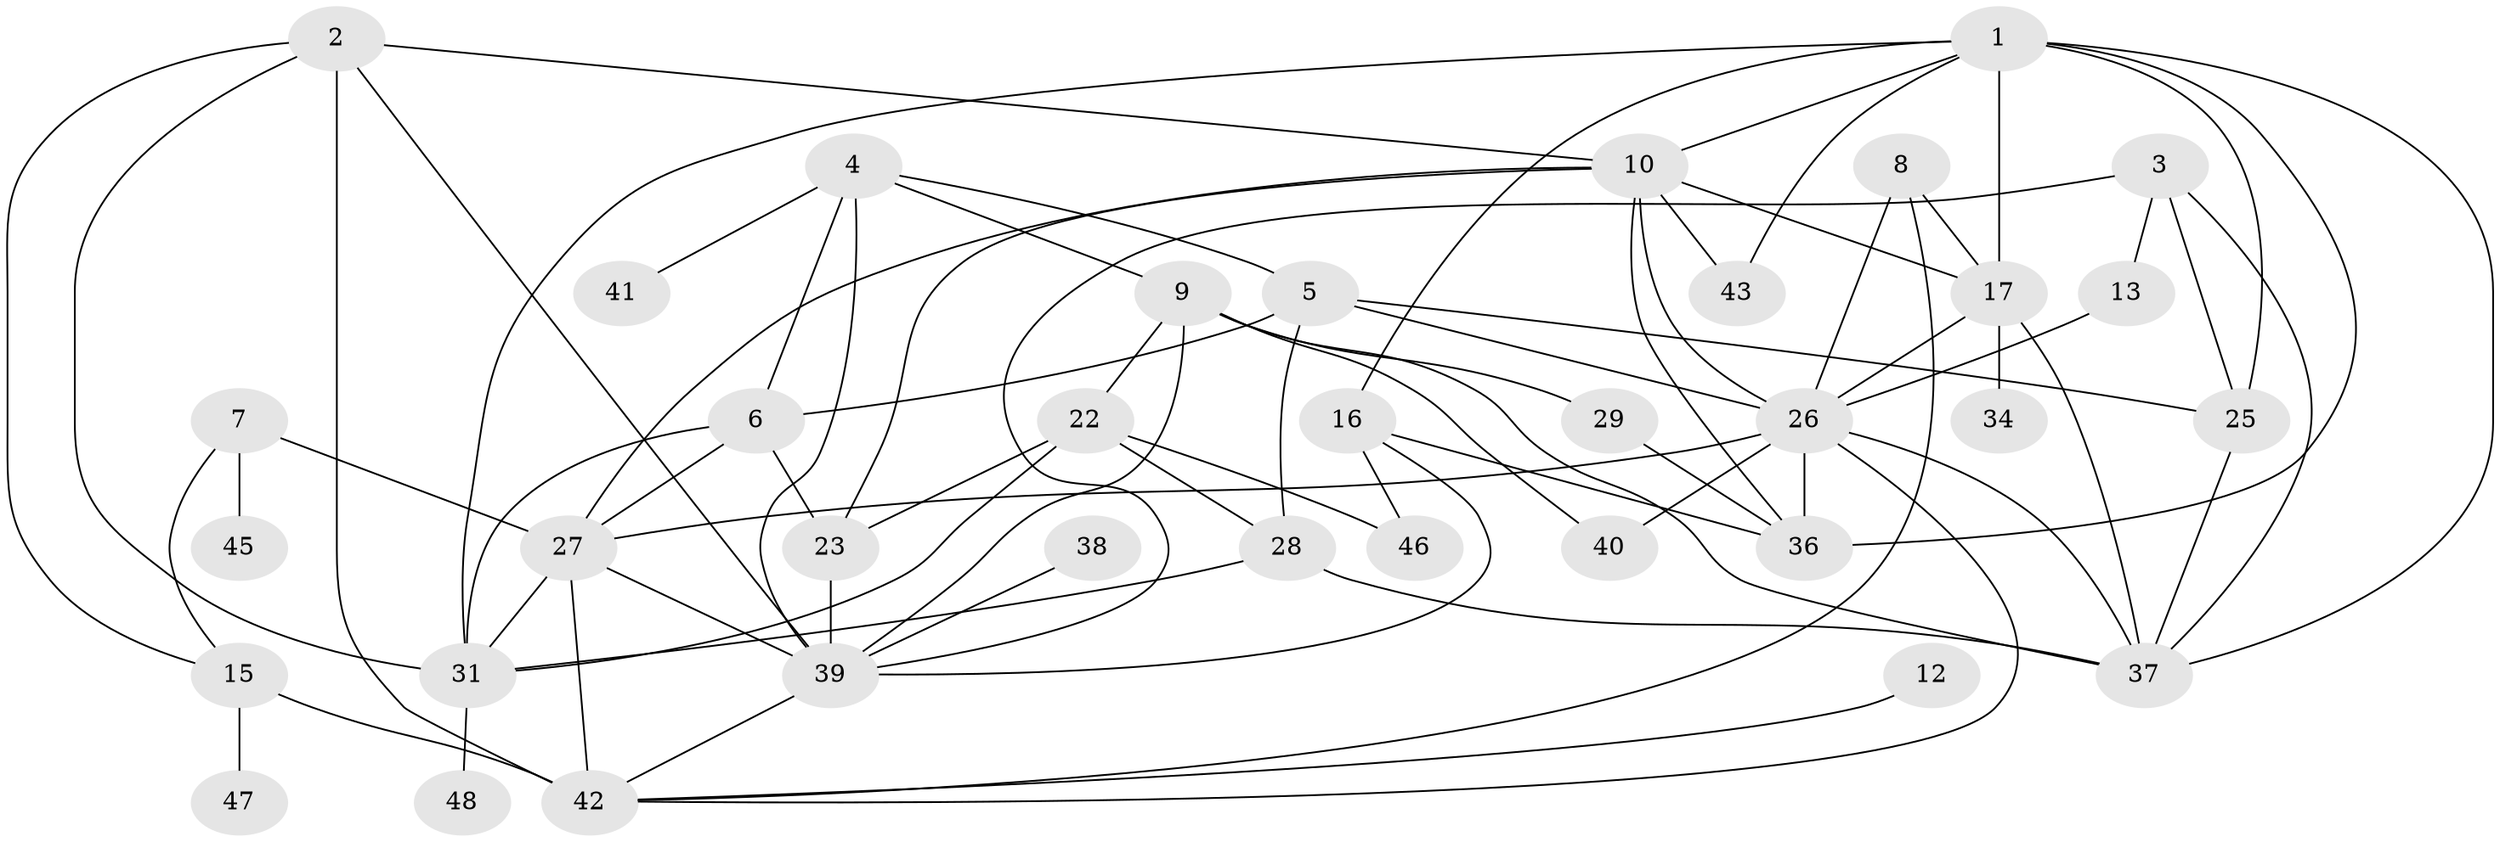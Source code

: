 // original degree distribution, {5: 0.03937007874015748, 4: 0.11811023622047244, 2: 0.28346456692913385, 1: 0.1732283464566929, 3: 0.2125984251968504, 0: 0.11023622047244094, 7: 0.031496062992125984, 6: 0.031496062992125984}
// Generated by graph-tools (version 1.1) at 2025/48/03/04/25 22:48:15]
// undirected, 36 vertices, 76 edges
graph export_dot {
  node [color=gray90,style=filled];
  1;
  2;
  3;
  4;
  5;
  6;
  7;
  8;
  9;
  10;
  12;
  13;
  15;
  16;
  17;
  22;
  23;
  25;
  26;
  27;
  28;
  29;
  31;
  34;
  36;
  37;
  38;
  39;
  40;
  41;
  42;
  43;
  45;
  46;
  47;
  48;
  1 -- 10 [weight=1.0];
  1 -- 16 [weight=1.0];
  1 -- 17 [weight=1.0];
  1 -- 25 [weight=1.0];
  1 -- 31 [weight=1.0];
  1 -- 36 [weight=2.0];
  1 -- 37 [weight=1.0];
  1 -- 43 [weight=1.0];
  2 -- 10 [weight=1.0];
  2 -- 15 [weight=1.0];
  2 -- 31 [weight=2.0];
  2 -- 39 [weight=2.0];
  2 -- 42 [weight=1.0];
  3 -- 13 [weight=1.0];
  3 -- 25 [weight=1.0];
  3 -- 37 [weight=1.0];
  3 -- 39 [weight=1.0];
  4 -- 5 [weight=1.0];
  4 -- 6 [weight=1.0];
  4 -- 9 [weight=1.0];
  4 -- 39 [weight=1.0];
  4 -- 41 [weight=1.0];
  5 -- 6 [weight=1.0];
  5 -- 25 [weight=1.0];
  5 -- 26 [weight=1.0];
  5 -- 28 [weight=1.0];
  6 -- 23 [weight=1.0];
  6 -- 27 [weight=1.0];
  6 -- 31 [weight=1.0];
  7 -- 15 [weight=1.0];
  7 -- 27 [weight=1.0];
  7 -- 45 [weight=1.0];
  8 -- 17 [weight=1.0];
  8 -- 26 [weight=1.0];
  8 -- 42 [weight=2.0];
  9 -- 22 [weight=1.0];
  9 -- 29 [weight=1.0];
  9 -- 37 [weight=1.0];
  9 -- 39 [weight=1.0];
  9 -- 40 [weight=1.0];
  10 -- 17 [weight=1.0];
  10 -- 23 [weight=1.0];
  10 -- 26 [weight=1.0];
  10 -- 27 [weight=1.0];
  10 -- 36 [weight=1.0];
  10 -- 43 [weight=2.0];
  12 -- 42 [weight=1.0];
  13 -- 26 [weight=1.0];
  15 -- 42 [weight=4.0];
  15 -- 47 [weight=1.0];
  16 -- 36 [weight=1.0];
  16 -- 39 [weight=1.0];
  16 -- 46 [weight=1.0];
  17 -- 26 [weight=1.0];
  17 -- 34 [weight=1.0];
  17 -- 37 [weight=1.0];
  22 -- 23 [weight=1.0];
  22 -- 28 [weight=1.0];
  22 -- 31 [weight=1.0];
  22 -- 46 [weight=1.0];
  23 -- 39 [weight=2.0];
  25 -- 37 [weight=1.0];
  26 -- 27 [weight=1.0];
  26 -- 36 [weight=1.0];
  26 -- 37 [weight=1.0];
  26 -- 40 [weight=1.0];
  26 -- 42 [weight=1.0];
  27 -- 31 [weight=1.0];
  27 -- 39 [weight=1.0];
  27 -- 42 [weight=1.0];
  28 -- 31 [weight=1.0];
  28 -- 37 [weight=1.0];
  29 -- 36 [weight=1.0];
  31 -- 48 [weight=1.0];
  38 -- 39 [weight=1.0];
  39 -- 42 [weight=1.0];
}
